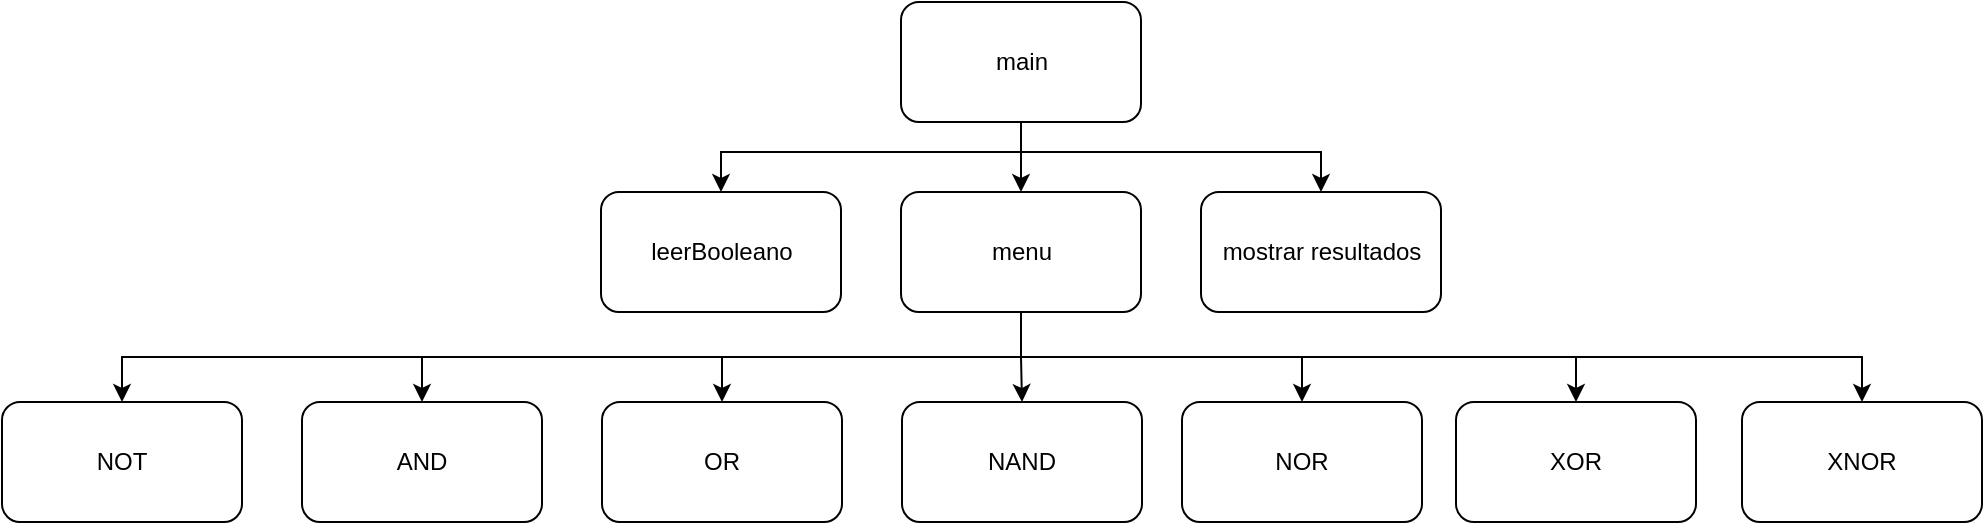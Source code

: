 <mxfile version="21.6.8" type="device">
  <diagram id="C5RBs43oDa-KdzZeNtuy" name="Page-1">
    <mxGraphModel dx="1877" dy="621" grid="1" gridSize="10" guides="1" tooltips="1" connect="1" arrows="1" fold="1" page="1" pageScale="1" pageWidth="827" pageHeight="1169" math="0" shadow="0">
      <root>
        <mxCell id="WIyWlLk6GJQsqaUBKTNV-0" />
        <mxCell id="WIyWlLk6GJQsqaUBKTNV-1" parent="WIyWlLk6GJQsqaUBKTNV-0" />
        <mxCell id="jjpdWregGH2420wALDWS-3" style="edgeStyle=orthogonalEdgeStyle;rounded=0;orthogonalLoop=1;jettySize=auto;html=1;exitX=0.5;exitY=1;exitDx=0;exitDy=0;entryX=0.5;entryY=0;entryDx=0;entryDy=0;" edge="1" parent="WIyWlLk6GJQsqaUBKTNV-1" source="jjpdWregGH2420wALDWS-0" target="jjpdWregGH2420wALDWS-2">
          <mxGeometry relative="1" as="geometry">
            <Array as="points">
              <mxPoint x="399.5" y="255" />
              <mxPoint x="249.5" y="255" />
            </Array>
          </mxGeometry>
        </mxCell>
        <mxCell id="jjpdWregGH2420wALDWS-6" style="edgeStyle=orthogonalEdgeStyle;rounded=0;orthogonalLoop=1;jettySize=auto;html=1;exitX=0.5;exitY=1;exitDx=0;exitDy=0;entryX=0.5;entryY=0;entryDx=0;entryDy=0;" edge="1" parent="WIyWlLk6GJQsqaUBKTNV-1" source="jjpdWregGH2420wALDWS-0" target="jjpdWregGH2420wALDWS-5">
          <mxGeometry relative="1" as="geometry">
            <Array as="points">
              <mxPoint x="399.5" y="255" />
              <mxPoint x="549.5" y="255" />
            </Array>
          </mxGeometry>
        </mxCell>
        <mxCell id="jjpdWregGH2420wALDWS-18" style="edgeStyle=orthogonalEdgeStyle;rounded=0;orthogonalLoop=1;jettySize=auto;html=1;exitX=0.5;exitY=1;exitDx=0;exitDy=0;entryX=0.5;entryY=0;entryDx=0;entryDy=0;" edge="1" parent="WIyWlLk6GJQsqaUBKTNV-1" source="jjpdWregGH2420wALDWS-0" target="jjpdWregGH2420wALDWS-1">
          <mxGeometry relative="1" as="geometry" />
        </mxCell>
        <mxCell id="jjpdWregGH2420wALDWS-0" value="main" style="rounded=1;whiteSpace=wrap;html=1;" vertex="1" parent="WIyWlLk6GJQsqaUBKTNV-1">
          <mxGeometry x="339.5" y="180" width="120" height="60" as="geometry" />
        </mxCell>
        <mxCell id="jjpdWregGH2420wALDWS-13" style="edgeStyle=orthogonalEdgeStyle;rounded=0;orthogonalLoop=1;jettySize=auto;html=1;exitX=0.5;exitY=1;exitDx=0;exitDy=0;entryX=0.5;entryY=0;entryDx=0;entryDy=0;" edge="1" parent="WIyWlLk6GJQsqaUBKTNV-1" source="jjpdWregGH2420wALDWS-1" target="jjpdWregGH2420wALDWS-10">
          <mxGeometry relative="1" as="geometry" />
        </mxCell>
        <mxCell id="jjpdWregGH2420wALDWS-14" style="edgeStyle=orthogonalEdgeStyle;rounded=0;orthogonalLoop=1;jettySize=auto;html=1;exitX=0.5;exitY=1;exitDx=0;exitDy=0;entryX=0.5;entryY=0;entryDx=0;entryDy=0;" edge="1" parent="WIyWlLk6GJQsqaUBKTNV-1" source="jjpdWregGH2420wALDWS-1" target="jjpdWregGH2420wALDWS-9">
          <mxGeometry relative="1" as="geometry" />
        </mxCell>
        <mxCell id="jjpdWregGH2420wALDWS-15" style="edgeStyle=orthogonalEdgeStyle;rounded=0;orthogonalLoop=1;jettySize=auto;html=1;exitX=0.5;exitY=1;exitDx=0;exitDy=0;entryX=0.5;entryY=0;entryDx=0;entryDy=0;" edge="1" parent="WIyWlLk6GJQsqaUBKTNV-1" source="jjpdWregGH2420wALDWS-1" target="jjpdWregGH2420wALDWS-8">
          <mxGeometry relative="1" as="geometry" />
        </mxCell>
        <mxCell id="jjpdWregGH2420wALDWS-16" style="edgeStyle=orthogonalEdgeStyle;rounded=0;orthogonalLoop=1;jettySize=auto;html=1;exitX=0.5;exitY=1;exitDx=0;exitDy=0;entryX=0.5;entryY=0;entryDx=0;entryDy=0;" edge="1" parent="WIyWlLk6GJQsqaUBKTNV-1" source="jjpdWregGH2420wALDWS-1" target="jjpdWregGH2420wALDWS-11">
          <mxGeometry relative="1" as="geometry" />
        </mxCell>
        <mxCell id="jjpdWregGH2420wALDWS-17" style="edgeStyle=orthogonalEdgeStyle;rounded=0;orthogonalLoop=1;jettySize=auto;html=1;exitX=0.5;exitY=1;exitDx=0;exitDy=0;" edge="1" parent="WIyWlLk6GJQsqaUBKTNV-1" source="jjpdWregGH2420wALDWS-1" target="jjpdWregGH2420wALDWS-12">
          <mxGeometry relative="1" as="geometry" />
        </mxCell>
        <mxCell id="jjpdWregGH2420wALDWS-21" style="edgeStyle=orthogonalEdgeStyle;rounded=0;orthogonalLoop=1;jettySize=auto;html=1;exitX=0.5;exitY=1;exitDx=0;exitDy=0;entryX=0.5;entryY=0;entryDx=0;entryDy=0;" edge="1" parent="WIyWlLk6GJQsqaUBKTNV-1" source="jjpdWregGH2420wALDWS-1" target="jjpdWregGH2420wALDWS-20">
          <mxGeometry relative="1" as="geometry" />
        </mxCell>
        <mxCell id="jjpdWregGH2420wALDWS-22" style="edgeStyle=orthogonalEdgeStyle;rounded=0;orthogonalLoop=1;jettySize=auto;html=1;exitX=0.5;exitY=1;exitDx=0;exitDy=0;entryX=0.5;entryY=0;entryDx=0;entryDy=0;" edge="1" parent="WIyWlLk6GJQsqaUBKTNV-1" source="jjpdWregGH2420wALDWS-1" target="jjpdWregGH2420wALDWS-19">
          <mxGeometry relative="1" as="geometry" />
        </mxCell>
        <mxCell id="jjpdWregGH2420wALDWS-1" value="menu" style="rounded=1;whiteSpace=wrap;html=1;" vertex="1" parent="WIyWlLk6GJQsqaUBKTNV-1">
          <mxGeometry x="339.5" y="275" width="120" height="60" as="geometry" />
        </mxCell>
        <mxCell id="jjpdWregGH2420wALDWS-2" value="leerBooleano" style="rounded=1;whiteSpace=wrap;html=1;" vertex="1" parent="WIyWlLk6GJQsqaUBKTNV-1">
          <mxGeometry x="189.5" y="275" width="120" height="60" as="geometry" />
        </mxCell>
        <mxCell id="jjpdWregGH2420wALDWS-5" value="mostrar resultados" style="rounded=1;whiteSpace=wrap;html=1;" vertex="1" parent="WIyWlLk6GJQsqaUBKTNV-1">
          <mxGeometry x="489.5" y="275" width="120" height="60" as="geometry" />
        </mxCell>
        <mxCell id="jjpdWregGH2420wALDWS-8" value="AND" style="rounded=1;whiteSpace=wrap;html=1;" vertex="1" parent="WIyWlLk6GJQsqaUBKTNV-1">
          <mxGeometry x="40" y="380" width="120" height="60" as="geometry" />
        </mxCell>
        <mxCell id="jjpdWregGH2420wALDWS-9" value="OR" style="rounded=1;whiteSpace=wrap;html=1;" vertex="1" parent="WIyWlLk6GJQsqaUBKTNV-1">
          <mxGeometry x="190" y="380" width="120" height="60" as="geometry" />
        </mxCell>
        <mxCell id="jjpdWregGH2420wALDWS-10" value="NAND" style="rounded=1;whiteSpace=wrap;html=1;" vertex="1" parent="WIyWlLk6GJQsqaUBKTNV-1">
          <mxGeometry x="340" y="380" width="120" height="60" as="geometry" />
        </mxCell>
        <mxCell id="jjpdWregGH2420wALDWS-11" value="NOR" style="rounded=1;whiteSpace=wrap;html=1;" vertex="1" parent="WIyWlLk6GJQsqaUBKTNV-1">
          <mxGeometry x="480" y="380" width="120" height="60" as="geometry" />
        </mxCell>
        <mxCell id="jjpdWregGH2420wALDWS-12" value="XOR" style="rounded=1;whiteSpace=wrap;html=1;" vertex="1" parent="WIyWlLk6GJQsqaUBKTNV-1">
          <mxGeometry x="617" y="380" width="120" height="60" as="geometry" />
        </mxCell>
        <mxCell id="jjpdWregGH2420wALDWS-19" value="XNOR" style="rounded=1;whiteSpace=wrap;html=1;" vertex="1" parent="WIyWlLk6GJQsqaUBKTNV-1">
          <mxGeometry x="760" y="380" width="120" height="60" as="geometry" />
        </mxCell>
        <mxCell id="jjpdWregGH2420wALDWS-20" value="NOT" style="rounded=1;whiteSpace=wrap;html=1;" vertex="1" parent="WIyWlLk6GJQsqaUBKTNV-1">
          <mxGeometry x="-110" y="380" width="120" height="60" as="geometry" />
        </mxCell>
      </root>
    </mxGraphModel>
  </diagram>
</mxfile>
